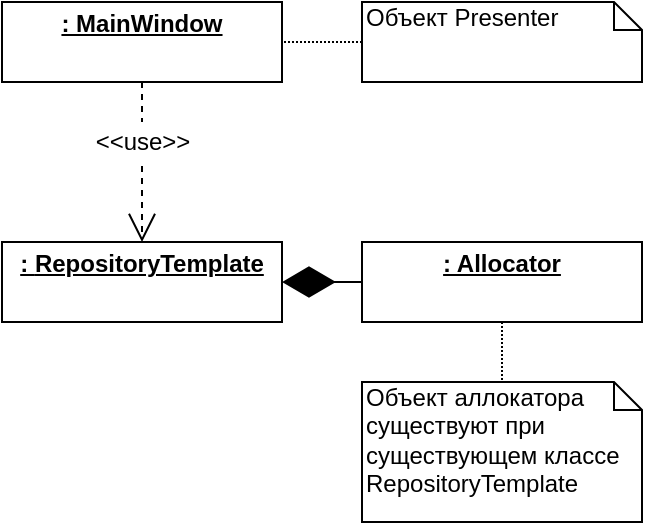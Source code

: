 <mxfile version="13.1.14" type="device"><diagram id="laZ73RaFnIVPoJB_hy1B" name="Page-1"><mxGraphModel dx="319" dy="273" grid="1" gridSize="10" guides="1" tooltips="1" connect="1" arrows="1" fold="1" page="1" pageScale="1" pageWidth="827" pageHeight="1169" math="0" shadow="0"><root><mxCell id="0"/><mxCell id="1" parent="0"/><mxCell id="TgxxyMBnlDroEyGKS7RY-1" value="&lt;p style=&quot;margin: 0px ; margin-top: 4px ; text-align: center&quot;&gt;&lt;b&gt;&lt;u&gt;: MainWindow&lt;/u&gt;&lt;/b&gt;&lt;/p&gt;" style="verticalAlign=top;align=left;overflow=fill;fontSize=12;fontFamily=Helvetica;html=1;" vertex="1" parent="1"><mxGeometry x="130" y="140" width="140" height="40" as="geometry"/></mxCell><mxCell id="TgxxyMBnlDroEyGKS7RY-8" style="edgeStyle=orthogonalEdgeStyle;rounded=0;orthogonalLoop=1;jettySize=auto;html=1;exitX=0.5;exitY=1;exitDx=0;exitDy=0;entryX=0.5;entryY=0;entryDx=0;entryDy=0;entryPerimeter=0;endArrow=none;endFill=0;dashed=1;dashPattern=1 1;" edge="1" parent="1" source="TgxxyMBnlDroEyGKS7RY-2" target="TgxxyMBnlDroEyGKS7RY-7"><mxGeometry relative="1" as="geometry"/></mxCell><mxCell id="TgxxyMBnlDroEyGKS7RY-2" value="&lt;p style=&quot;margin: 0px ; margin-top: 4px ; text-align: center&quot;&gt;&lt;span style=&quot;font-size: 12px&quot;&gt;&lt;b&gt;&lt;u&gt;: Allocator&lt;/u&gt;&lt;/b&gt;&lt;/span&gt;&lt;br&gt;&lt;/p&gt;" style="verticalAlign=top;align=left;overflow=fill;fontSize=12;fontFamily=Helvetica;html=1;" vertex="1" parent="1"><mxGeometry x="310" y="260" width="140" height="40" as="geometry"/></mxCell><mxCell id="TgxxyMBnlDroEyGKS7RY-3" value="&lt;p style=&quot;margin: 0px ; margin-top: 4px ; text-align: center&quot;&gt;&lt;b&gt;&lt;u&gt;:&amp;nbsp;&lt;/u&gt;&lt;/b&gt;&lt;b&gt;&lt;u&gt;RepositoryTemplate&lt;/u&gt;&lt;/b&gt;&lt;/p&gt;" style="verticalAlign=top;align=left;overflow=fill;fontSize=12;fontFamily=Helvetica;html=1;" vertex="1" parent="1"><mxGeometry x="130" y="260" width="140" height="40" as="geometry"/></mxCell><mxCell id="TgxxyMBnlDroEyGKS7RY-4" value="" style="endArrow=open;dashed=1;endFill=0;endSize=12;html=1;exitX=0.5;exitY=1;exitDx=0;exitDy=0;entryX=0.5;entryY=0;entryDx=0;entryDy=0;" edge="1" parent="1" source="TgxxyMBnlDroEyGKS7RY-1" target="TgxxyMBnlDroEyGKS7RY-3"><mxGeometry width="160" relative="1" as="geometry"><mxPoint x="250" y="170" as="sourcePoint"/><mxPoint x="410" y="170" as="targetPoint"/></mxGeometry></mxCell><mxCell id="TgxxyMBnlDroEyGKS7RY-5" value="&amp;lt;&amp;lt;use&amp;gt;&amp;gt;" style="text;html=1;align=center;verticalAlign=middle;resizable=0;points=[];autosize=1;fillColor=#ffffff;" vertex="1" parent="1"><mxGeometry x="170" y="200" width="60" height="20" as="geometry"/></mxCell><mxCell id="TgxxyMBnlDroEyGKS7RY-6" value="" style="endArrow=diamondThin;endFill=1;endSize=24;html=1;entryX=1;entryY=0.5;entryDx=0;entryDy=0;exitX=0;exitY=0.5;exitDx=0;exitDy=0;" edge="1" parent="1" source="TgxxyMBnlDroEyGKS7RY-2" target="TgxxyMBnlDroEyGKS7RY-3"><mxGeometry width="160" relative="1" as="geometry"><mxPoint x="380" y="230" as="sourcePoint"/><mxPoint x="540" y="230" as="targetPoint"/></mxGeometry></mxCell><mxCell id="TgxxyMBnlDroEyGKS7RY-7" value="Объект аллокатора существуют при существующем классе&lt;br&gt;&lt;span style=&quot;text-align: center&quot;&gt;RepositoryTemplate&lt;/span&gt;" style="shape=note;whiteSpace=wrap;html=1;size=14;verticalAlign=top;align=left;spacingTop=-6;fillColor=#ffffff;" vertex="1" parent="1"><mxGeometry x="310" y="330" width="140" height="70" as="geometry"/></mxCell><mxCell id="TgxxyMBnlDroEyGKS7RY-9" value="Объект Presenter" style="shape=note;whiteSpace=wrap;html=1;size=14;verticalAlign=top;align=left;spacingTop=-6;fillColor=#ffffff;" vertex="1" parent="1"><mxGeometry x="310" y="140" width="140" height="40" as="geometry"/></mxCell><mxCell id="TgxxyMBnlDroEyGKS7RY-10" style="edgeStyle=orthogonalEdgeStyle;rounded=0;orthogonalLoop=1;jettySize=auto;html=1;exitX=0;exitY=0.5;exitDx=0;exitDy=0;entryX=1;entryY=0.5;entryDx=0;entryDy=0;endArrow=none;endFill=0;dashed=1;dashPattern=1 1;exitPerimeter=0;" edge="1" parent="1" source="TgxxyMBnlDroEyGKS7RY-9" target="TgxxyMBnlDroEyGKS7RY-1"><mxGeometry relative="1" as="geometry"><mxPoint x="390" y="310" as="sourcePoint"/><mxPoint x="390" y="340" as="targetPoint"/></mxGeometry></mxCell></root></mxGraphModel></diagram></mxfile>